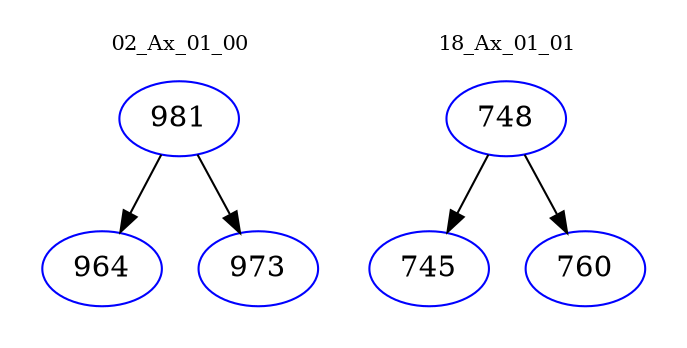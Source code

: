 digraph{
subgraph cluster_0 {
color = white
label = "02_Ax_01_00";
fontsize=10;
T0_981 [label="981", color="blue"]
T0_981 -> T0_964 [color="black"]
T0_964 [label="964", color="blue"]
T0_981 -> T0_973 [color="black"]
T0_973 [label="973", color="blue"]
}
subgraph cluster_1 {
color = white
label = "18_Ax_01_01";
fontsize=10;
T1_748 [label="748", color="blue"]
T1_748 -> T1_745 [color="black"]
T1_745 [label="745", color="blue"]
T1_748 -> T1_760 [color="black"]
T1_760 [label="760", color="blue"]
}
}
